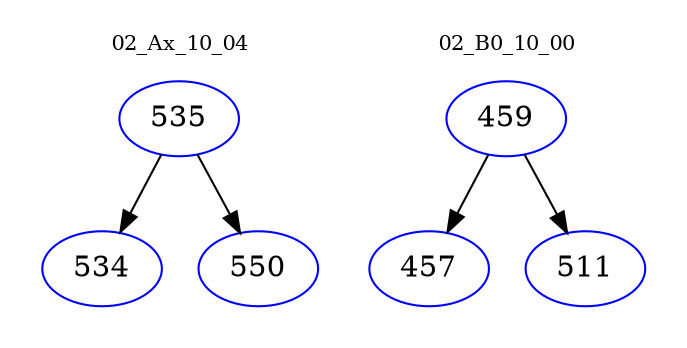 digraph{
subgraph cluster_0 {
color = white
label = "02_Ax_10_04";
fontsize=10;
T0_535 [label="535", color="blue"]
T0_535 -> T0_534 [color="black"]
T0_534 [label="534", color="blue"]
T0_535 -> T0_550 [color="black"]
T0_550 [label="550", color="blue"]
}
subgraph cluster_1 {
color = white
label = "02_B0_10_00";
fontsize=10;
T1_459 [label="459", color="blue"]
T1_459 -> T1_457 [color="black"]
T1_457 [label="457", color="blue"]
T1_459 -> T1_511 [color="black"]
T1_511 [label="511", color="blue"]
}
}
